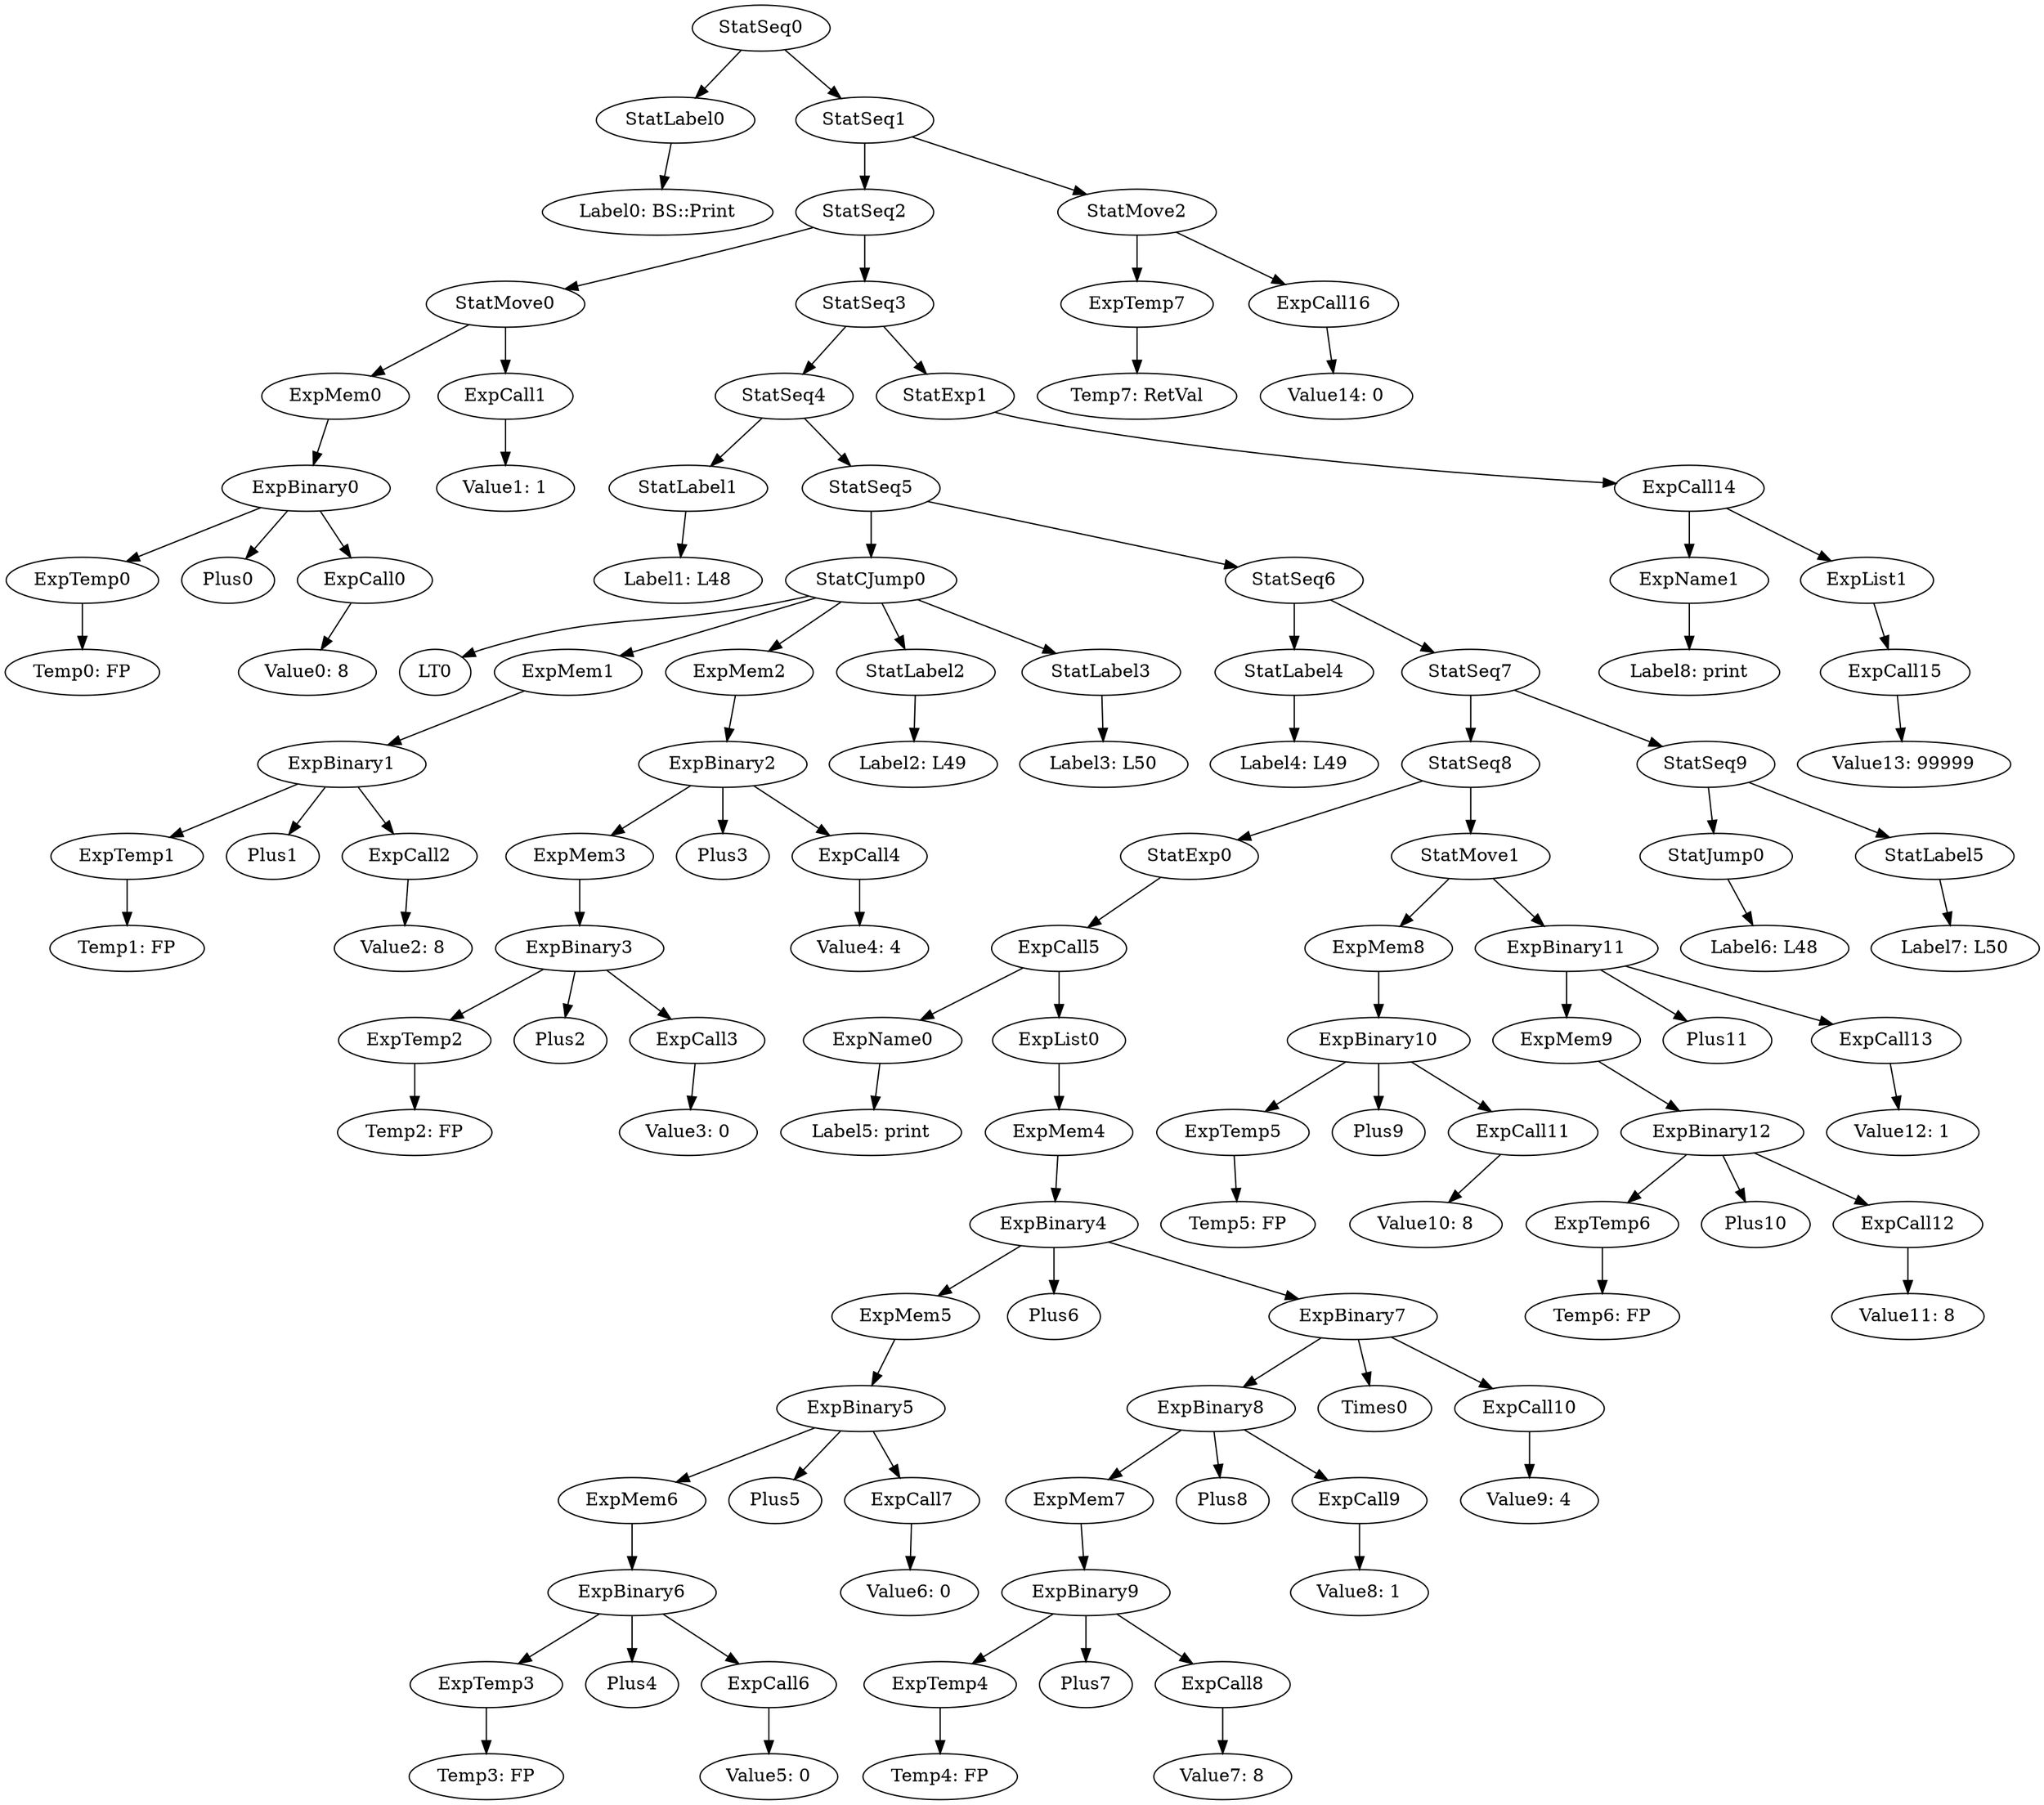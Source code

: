 digraph {
	ordering = out;
	ExpCall16 -> "Value14: 0";
	StatMove2 -> ExpTemp7;
	StatMove2 -> ExpCall16;
	ExpCall15 -> "Value13: 99999";
	ExpCall14 -> ExpName1;
	ExpCall14 -> ExpList1;
	ExpName1 -> "Label8: print";
	ExpCall12 -> "Value11: 8";
	StatSeq7 -> StatSeq8;
	StatSeq7 -> StatSeq9;
	ExpBinary12 -> ExpTemp6;
	ExpBinary12 -> Plus10;
	ExpBinary12 -> ExpCall12;
	ExpTemp6 -> "Temp6: FP";
	StatMove1 -> ExpMem8;
	StatMove1 -> ExpBinary11;
	StatSeq1 -> StatSeq2;
	StatSeq1 -> StatMove2;
	ExpMem8 -> ExpBinary10;
	ExpCall11 -> "Value10: 8";
	ExpBinary10 -> ExpTemp5;
	ExpBinary10 -> Plus9;
	ExpBinary10 -> ExpCall11;
	StatLabel5 -> "Label7: L50";
	ExpTemp5 -> "Temp5: FP";
	ExpMem4 -> ExpBinary4;
	ExpCall5 -> ExpName0;
	ExpCall5 -> ExpList0;
	ExpTemp2 -> "Temp2: FP";
	ExpMem9 -> ExpBinary12;
	ExpMem1 -> ExpBinary1;
	ExpTemp1 -> "Temp1: FP";
	StatExp0 -> ExpCall5;
	StatSeq0 -> StatLabel0;
	StatSeq0 -> StatSeq1;
	ExpCall13 -> "Value12: 1";
	ExpBinary7 -> ExpBinary8;
	ExpBinary7 -> Times0;
	ExpBinary7 -> ExpCall10;
	ExpList0 -> ExpMem4;
	StatCJump0 -> LT0;
	StatCJump0 -> ExpMem1;
	StatCJump0 -> ExpMem2;
	StatCJump0 -> StatLabel2;
	StatCJump0 -> StatLabel3;
	ExpBinary0 -> ExpTemp0;
	ExpBinary0 -> Plus0;
	ExpBinary0 -> ExpCall0;
	StatExp1 -> ExpCall14;
	ExpCall2 -> "Value2: 8";
	ExpCall7 -> "Value6: 0";
	StatSeq4 -> StatLabel1;
	StatSeq4 -> StatSeq5;
	StatSeq9 -> StatJump0;
	StatSeq9 -> StatLabel5;
	ExpCall0 -> "Value0: 8";
	StatLabel1 -> "Label1: L48";
	ExpMem2 -> ExpBinary2;
	StatMove0 -> ExpMem0;
	StatMove0 -> ExpCall1;
	StatJump0 -> "Label6: L48";
	ExpCall1 -> "Value1: 1";
	ExpBinary3 -> ExpTemp2;
	ExpBinary3 -> Plus2;
	ExpBinary3 -> ExpCall3;
	ExpTemp7 -> "Temp7: RetVal";
	ExpTemp0 -> "Temp0: FP";
	StatSeq5 -> StatCJump0;
	StatSeq5 -> StatSeq6;
	StatLabel4 -> "Label4: L49";
	StatSeq3 -> StatSeq4;
	StatSeq3 -> StatExp1;
	ExpMem7 -> ExpBinary9;
	ExpMem5 -> ExpBinary5;
	StatLabel0 -> "Label0: BS::Print";
	ExpBinary2 -> ExpMem3;
	ExpBinary2 -> Plus3;
	ExpBinary2 -> ExpCall4;
	ExpMem3 -> ExpBinary3;
	ExpCall9 -> "Value8: 1";
	ExpList1 -> ExpCall15;
	ExpCall3 -> "Value3: 0";
	ExpBinary1 -> ExpTemp1;
	ExpBinary1 -> Plus1;
	ExpBinary1 -> ExpCall2;
	ExpCall8 -> "Value7: 8";
	ExpMem0 -> ExpBinary0;
	ExpBinary6 -> ExpTemp3;
	ExpBinary6 -> Plus4;
	ExpBinary6 -> ExpCall6;
	StatSeq2 -> StatMove0;
	StatSeq2 -> StatSeq3;
	ExpCall4 -> "Value4: 4";
	StatLabel2 -> "Label2: L49";
	StatLabel3 -> "Label3: L50";
	ExpBinary8 -> ExpMem7;
	ExpBinary8 -> Plus8;
	ExpBinary8 -> ExpCall9;
	StatSeq6 -> StatLabel4;
	StatSeq6 -> StatSeq7;
	StatSeq8 -> StatExp0;
	StatSeq8 -> StatMove1;
	ExpTemp3 -> "Temp3: FP";
	ExpCall10 -> "Value9: 4";
	ExpName0 -> "Label5: print";
	ExpCall6 -> "Value5: 0";
	ExpBinary4 -> ExpMem5;
	ExpBinary4 -> Plus6;
	ExpBinary4 -> ExpBinary7;
	ExpMem6 -> ExpBinary6;
	ExpBinary11 -> ExpMem9;
	ExpBinary11 -> Plus11;
	ExpBinary11 -> ExpCall13;
	ExpBinary5 -> ExpMem6;
	ExpBinary5 -> Plus5;
	ExpBinary5 -> ExpCall7;
	ExpTemp4 -> "Temp4: FP";
	ExpBinary9 -> ExpTemp4;
	ExpBinary9 -> Plus7;
	ExpBinary9 -> ExpCall8;
}

